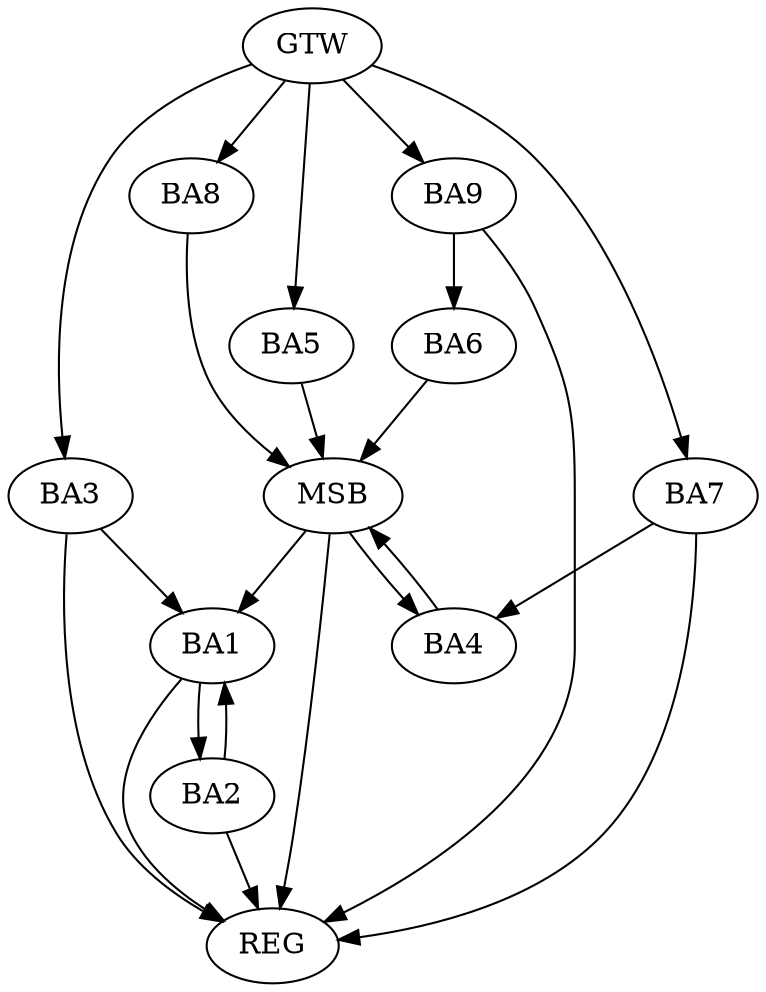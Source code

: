 strict digraph G {
  BA1 [ label="BA1" ];
  BA2 [ label="BA2" ];
  BA3 [ label="BA3" ];
  BA4 [ label="BA4" ];
  BA5 [ label="BA5" ];
  BA6 [ label="BA6" ];
  BA7 [ label="BA7" ];
  BA8 [ label="BA8" ];
  BA9 [ label="BA9" ];
  GTW [ label="GTW" ];
  REG [ label="REG" ];
  MSB [ label="MSB" ];
  BA1 -> BA2;
  BA2 -> BA1;
  BA3 -> BA1;
  BA7 -> BA4;
  BA9 -> BA6;
  GTW -> BA3;
  GTW -> BA5;
  GTW -> BA7;
  GTW -> BA8;
  GTW -> BA9;
  BA1 -> REG;
  BA2 -> REG;
  BA3 -> REG;
  BA7 -> REG;
  BA9 -> REG;
  BA4 -> MSB;
  MSB -> BA1;
  MSB -> REG;
  BA5 -> MSB;
  BA6 -> MSB;
  MSB -> BA4;
  BA8 -> MSB;
}
